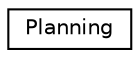 digraph "Graphical Class Hierarchy"
{
 // INTERACTIVE_SVG=YES
  edge [fontname="Helvetica",fontsize="10",labelfontname="Helvetica",labelfontsize="10"];
  node [fontname="Helvetica",fontsize="10",shape=record];
  rankdir="LR";
  Node1 [label="Planning",height=0.2,width=0.4,color="black", fillcolor="white", style="filled",URL="$d9/db5/class_planning.html",tooltip="Class for planning. "];
}
